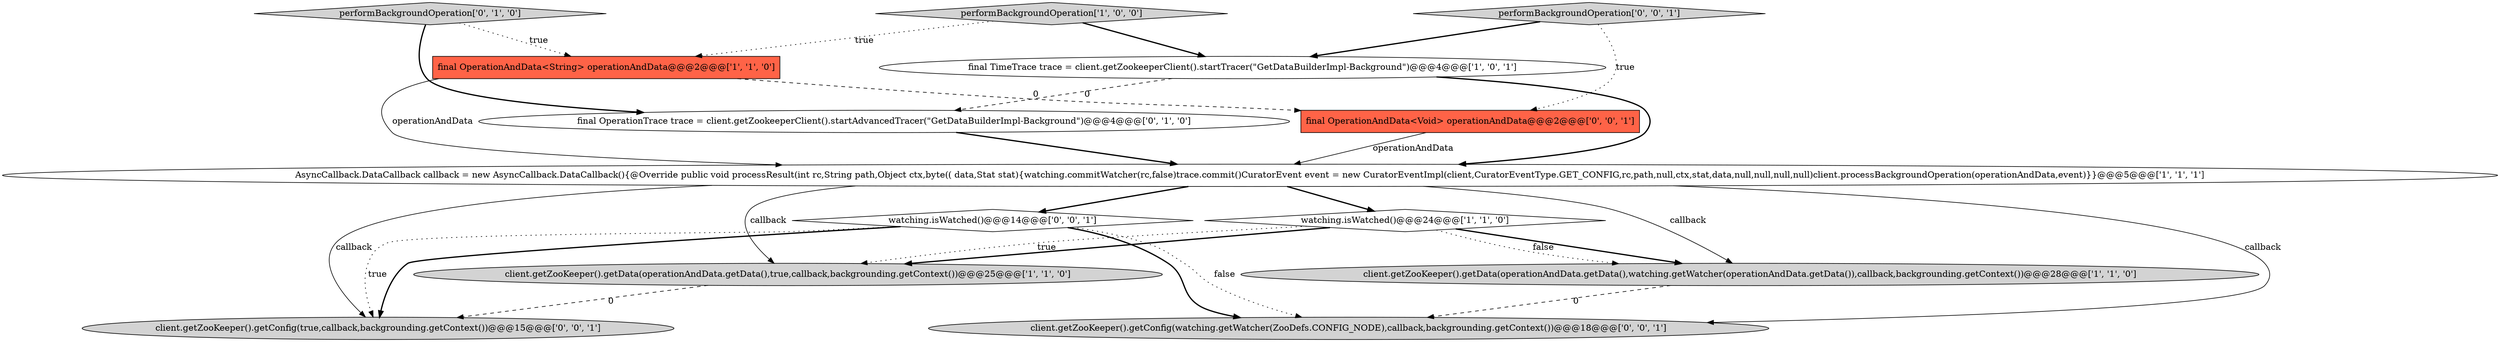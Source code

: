 digraph {
12 [style = filled, label = "watching.isWatched()@@@14@@@['0', '0', '1']", fillcolor = white, shape = diamond image = "AAA0AAABBB3BBB"];
2 [style = filled, label = "watching.isWatched()@@@24@@@['1', '1', '0']", fillcolor = white, shape = diamond image = "AAA0AAABBB1BBB"];
7 [style = filled, label = "performBackgroundOperation['0', '1', '0']", fillcolor = lightgray, shape = diamond image = "AAA0AAABBB2BBB"];
1 [style = filled, label = "AsyncCallback.DataCallback callback = new AsyncCallback.DataCallback(){@Override public void processResult(int rc,String path,Object ctx,byte(( data,Stat stat){watching.commitWatcher(rc,false)trace.commit()CuratorEvent event = new CuratorEventImpl(client,CuratorEventType.GET_CONFIG,rc,path,null,ctx,stat,data,null,null,null,null)client.processBackgroundOperation(operationAndData,event)}}@@@5@@@['1', '1', '1']", fillcolor = white, shape = ellipse image = "AAA0AAABBB1BBB"];
4 [style = filled, label = "client.getZooKeeper().getData(operationAndData.getData(),true,callback,backgrounding.getContext())@@@25@@@['1', '1', '0']", fillcolor = lightgray, shape = ellipse image = "AAA0AAABBB1BBB"];
5 [style = filled, label = "client.getZooKeeper().getData(operationAndData.getData(),watching.getWatcher(operationAndData.getData()),callback,backgrounding.getContext())@@@28@@@['1', '1', '0']", fillcolor = lightgray, shape = ellipse image = "AAA0AAABBB1BBB"];
0 [style = filled, label = "final OperationAndData<String> operationAndData@@@2@@@['1', '1', '0']", fillcolor = tomato, shape = box image = "AAA0AAABBB1BBB"];
13 [style = filled, label = "client.getZooKeeper().getConfig(true,callback,backgrounding.getContext())@@@15@@@['0', '0', '1']", fillcolor = lightgray, shape = ellipse image = "AAA0AAABBB3BBB"];
9 [style = filled, label = "final OperationAndData<Void> operationAndData@@@2@@@['0', '0', '1']", fillcolor = tomato, shape = box image = "AAA0AAABBB3BBB"];
11 [style = filled, label = "performBackgroundOperation['0', '0', '1']", fillcolor = lightgray, shape = diamond image = "AAA0AAABBB3BBB"];
3 [style = filled, label = "final TimeTrace trace = client.getZookeeperClient().startTracer(\"GetDataBuilderImpl-Background\")@@@4@@@['1', '0', '1']", fillcolor = white, shape = ellipse image = "AAA0AAABBB1BBB"];
10 [style = filled, label = "client.getZooKeeper().getConfig(watching.getWatcher(ZooDefs.CONFIG_NODE),callback,backgrounding.getContext())@@@18@@@['0', '0', '1']", fillcolor = lightgray, shape = ellipse image = "AAA0AAABBB3BBB"];
8 [style = filled, label = "final OperationTrace trace = client.getZookeeperClient().startAdvancedTracer(\"GetDataBuilderImpl-Background\")@@@4@@@['0', '1', '0']", fillcolor = white, shape = ellipse image = "AAA1AAABBB2BBB"];
6 [style = filled, label = "performBackgroundOperation['1', '0', '0']", fillcolor = lightgray, shape = diamond image = "AAA0AAABBB1BBB"];
1->5 [style = solid, label="callback"];
11->3 [style = bold, label=""];
11->9 [style = dotted, label="true"];
1->10 [style = solid, label="callback"];
7->8 [style = bold, label=""];
2->4 [style = bold, label=""];
2->4 [style = dotted, label="true"];
2->5 [style = bold, label=""];
1->12 [style = bold, label=""];
1->4 [style = solid, label="callback"];
12->13 [style = dotted, label="true"];
1->13 [style = solid, label="callback"];
3->1 [style = bold, label=""];
12->13 [style = bold, label=""];
6->0 [style = dotted, label="true"];
8->1 [style = bold, label=""];
12->10 [style = bold, label=""];
6->3 [style = bold, label=""];
0->9 [style = dashed, label="0"];
2->5 [style = dotted, label="false"];
5->10 [style = dashed, label="0"];
4->13 [style = dashed, label="0"];
7->0 [style = dotted, label="true"];
0->1 [style = solid, label="operationAndData"];
3->8 [style = dashed, label="0"];
1->2 [style = bold, label=""];
12->10 [style = dotted, label="false"];
9->1 [style = solid, label="operationAndData"];
}
